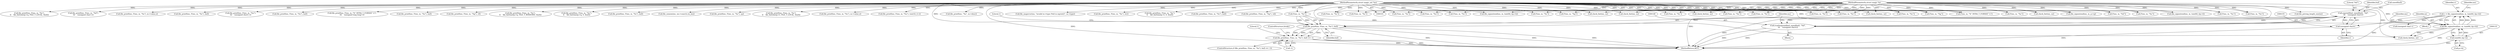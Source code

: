 digraph "0_file_4a284c89d6ef11aca34da65da7d673050a5ea320_5@API" {
"1000149" [label="(Call,snprintf(buf, sizeof(buf), \"%d\",\n\t\t\t    (unsigned char)v))"];
"1000154" [label="(Call,(unsigned char)v)"];
"1000127" [label="(Call,v = file_signextend(ms, m, (uint64_t)p->b))"];
"1000129" [label="(Call,file_signextend(ms, m, (uint64_t)p->b))"];
"1000102" [label="(MethodParameterIn,struct magic_set *ms)"];
"1000103" [label="(MethodParameterIn,struct magic *m)"];
"1000132" [label="(Call,(uint64_t)p->b)"];
"1000147" [label="(Call,(void)snprintf(buf, sizeof(buf), \"%d\",\n\t\t\t    (unsigned char)v))"];
"1000159" [label="(Call,file_printf(ms, F(ms, m, \"%s\"), buf))"];
"1000158" [label="(Call,file_printf(ms, F(ms, m, \"%s\"), buf) == -1)"];
"1000204" [label="(Call,file_signextend(ms, m, (uint64_t)p->h))"];
"1000161" [label="(Call,F(ms, m, \"%s\"))"];
"1000170" [label="(Literal,1)"];
"1000832" [label="(Call,F(ms, m, \"%g\"))"];
"1000149" [label="(Call,snprintf(buf, sizeof(buf), \"%d\",\n\t\t\t    (unsigned char)v))"];
"1000560" [label="(Call,file_pstring_length_size(m))"];
"1000696" [label="(Call,F(ms, m, \"%s\"))"];
"1000153" [label="(Literal,\"%d\")"];
"1000938" [label="(Call,F(ms, m, \"%s\"))"];
"1000444" [label="(Call,F(ms, m, \"%s\"))"];
"1000150" [label="(Identifier,buf)"];
"1000362" [label="(Call,check_fmt(ms, m))"];
"1000795" [label="(Call,check_fmt(ms, m))"];
"1000154" [label="(Call,(unsigned char)v)"];
"1000181" [label="(Call,(unsigned char) v)"];
"1000151" [label="(Call,sizeof(buf))"];
"1000750" [label="(Call,F(ms, m, \"%s\"))"];
"1001009" [label="(Call,file_magerror(ms, \"invalid m->type (%d) in mprint()\", m->type))"];
"1000147" [label="(Call,(void)snprintf(buf, sizeof(buf), \"%d\",\n\t\t\t    (unsigned char)v))"];
"1000385" [label="(Call,F(ms, m, \"%s\"))"];
"1000132" [label="(Call,(uint64_t)p->b)"];
"1000542" [label="(Call,F(ms, m, \"%s\"))"];
"1000603" [label="(Call,F(ms, m, \"%s\"))"];
"1000139" [label="(Identifier,ms)"];
"1000102" [label="(MethodParameterIn,struct magic_set *ms)"];
"1000213" [label="(Call,check_fmt(ms, m))"];
"1000890" [label="(Call,F(ms, m, \"%s\"))"];
"1000165" [label="(Identifier,buf)"];
"1000159" [label="(Call,file_printf(ms, F(ms, m, \"%s\"), buf))"];
"1000141" [label="(Block,)"];
"1000328" [label="(Call,F(ms, m, \"%u\"))"];
"1000289" [label="(Call,check_fmt(ms, m))"];
"1000156" [label="(Identifier,v)"];
"1000177" [label="(Call,F(ms, m, \"%d\"))"];
"1000127" [label="(Call,v = file_signextend(ms, m, (uint64_t)p->b))"];
"1000601" [label="(Call,file_printf(ms, F(ms, m, \"%s\"),\n\t\t    file_fmttime(p->l, 0, tbuf)))"];
"1000982" [label="(Call,file_printf(ms, \"%s\", m->desc))"];
"1000540" [label="(Call,file_printf(ms, F(ms, m, \"%s\"), str))"];
"1000814" [label="(Call,file_printf(ms, F(ms, m, \"%s\"), buf))"];
"1000167" [label="(Literal,1)"];
"1000830" [label="(Call,file_printf(ms, F(ms, m, \"%g\"), vd))"];
"1000632" [label="(Call,file_printf(ms, F(ms, m, \"%s\"),\n\t\t    file_fmttime(p->q, FILE_T_LOCAL, tbuf)))"];
"1000171" [label="(ControlStructure,break;)"];
"1000816" [label="(Call,F(ms, m, \"%s\"))"];
"1000175" [label="(Call,file_printf(ms, F(ms, m, \"%d\"),\n\t\t\t    (unsigned char) v))"];
"1000166" [label="(Call,-1)"];
"1000634" [label="(Call,F(ms, m, \"%s\"))"];
"1000125" [label="(Block,)"];
"1000442" [label="(Call,file_printf(ms, F(ms, m, \"%s\"), m->value.s))"];
"1000160" [label="(Identifier,ms)"];
"1000234" [label="(Call,file_printf(ms, F(ms, m, \"%s\"), buf))"];
"1000766" [label="(Call,F(ms, m, \"%g\"))"];
"1000250" [label="(Call,file_printf(ms, F(ms, m, \"%u\"),\n\t\t\t    (unsigned short) v))"];
"1000310" [label="(Call,file_printf(ms, F(ms, m, \"%s\"), buf))"];
"1000355" [label="(Call,file_signextend(ms, m, p->q))"];
"1000280" [label="(Call,file_signextend(ms, m, (uint64_t)p->l))"];
"1000399" [label="(Call,file_printf(ms, F(ms, m, \"%\" INT64_T_FORMAT \"u\"),\n\t\t\t    (unsigned long long) v))"];
"1000312" [label="(Call,F(ms, m, \"%s\"))"];
"1001022" [label="(MethodReturn,RET)"];
"1000383" [label="(Call,file_printf(ms, F(ms, m, \"%s\"), buf))"];
"1000129" [label="(Call,file_signextend(ms, m, (uint64_t)p->b))"];
"1000401" [label="(Call,F(ms, m, \"%\" INT64_T_FORMAT \"u\"))"];
"1000764" [label="(Call,file_printf(ms, F(ms, m, \"%g\"), vf))"];
"1000694" [label="(Call,file_printf(ms, F(ms, m, \"%s\"),\n\t\t    file_fmttime(p->q, FILE_T_WINDOWS, tbuf)))"];
"1000665" [label="(Call,F(ms, m, \"%s\"))"];
"1000663" [label="(Call,file_printf(ms, F(ms, m, \"%s\"),\n\t\t    file_fmttime(p->q, 0, tbuf)))"];
"1000128" [label="(Identifier,v)"];
"1000748" [label="(Call,file_printf(ms, F(ms, m, \"%s\"), buf))"];
"1000729" [label="(Call,check_fmt(ms, m))"];
"1000138" [label="(Call,check_fmt(ms, m))"];
"1000236" [label="(Call,F(ms, m, \"%s\"))"];
"1000157" [label="(ControlStructure,if (file_printf(ms, F(ms, m, \"%s\"), buf) == -1))"];
"1000158" [label="(Call,file_printf(ms, F(ms, m, \"%s\"), buf) == -1)"];
"1000876" [label="(Call,file_oomem(ms, ms->search.rm_len))"];
"1000888" [label="(Call,file_printf(ms, F(ms, m, \"%s\"), cp))"];
"1000103" [label="(MethodParameterIn,struct magic *m)"];
"1000252" [label="(Call,F(ms, m, \"%u\"))"];
"1000130" [label="(Identifier,ms)"];
"1000134" [label="(Call,p->b)"];
"1000569" [label="(Call,file_printf(ms, F(ms, m, \"%s\"),\n\t\t    file_fmttime(p->l, FILE_T_LOCAL, tbuf)))"];
"1000571" [label="(Call,F(ms, m, \"%s\"))"];
"1000936" [label="(Call,file_printf(ms, F(ms, m, \"%s\"), m->value.s))"];
"1000131" [label="(Identifier,m)"];
"1000326" [label="(Call,file_printf(ms, F(ms, m, \"%u\"), (uint32_t) v))"];
"1000149" -> "1000147"  [label="AST: "];
"1000149" -> "1000154"  [label="CFG: "];
"1000150" -> "1000149"  [label="AST: "];
"1000151" -> "1000149"  [label="AST: "];
"1000153" -> "1000149"  [label="AST: "];
"1000154" -> "1000149"  [label="AST: "];
"1000147" -> "1000149"  [label="CFG: "];
"1000149" -> "1001022"  [label="DDG: "];
"1000149" -> "1000147"  [label="DDG: "];
"1000149" -> "1000147"  [label="DDG: "];
"1000149" -> "1000147"  [label="DDG: "];
"1000154" -> "1000149"  [label="DDG: "];
"1000149" -> "1000159"  [label="DDG: "];
"1000154" -> "1000156"  [label="CFG: "];
"1000155" -> "1000154"  [label="AST: "];
"1000156" -> "1000154"  [label="AST: "];
"1000154" -> "1001022"  [label="DDG: "];
"1000127" -> "1000154"  [label="DDG: "];
"1000127" -> "1000125"  [label="AST: "];
"1000127" -> "1000129"  [label="CFG: "];
"1000128" -> "1000127"  [label="AST: "];
"1000129" -> "1000127"  [label="AST: "];
"1000139" -> "1000127"  [label="CFG: "];
"1000127" -> "1001022"  [label="DDG: "];
"1000129" -> "1000127"  [label="DDG: "];
"1000129" -> "1000127"  [label="DDG: "];
"1000129" -> "1000127"  [label="DDG: "];
"1000127" -> "1000181"  [label="DDG: "];
"1000129" -> "1000132"  [label="CFG: "];
"1000130" -> "1000129"  [label="AST: "];
"1000131" -> "1000129"  [label="AST: "];
"1000132" -> "1000129"  [label="AST: "];
"1000129" -> "1001022"  [label="DDG: "];
"1000102" -> "1000129"  [label="DDG: "];
"1000103" -> "1000129"  [label="DDG: "];
"1000132" -> "1000129"  [label="DDG: "];
"1000129" -> "1000138"  [label="DDG: "];
"1000129" -> "1000138"  [label="DDG: "];
"1000102" -> "1000101"  [label="AST: "];
"1000102" -> "1001022"  [label="DDG: "];
"1000102" -> "1000138"  [label="DDG: "];
"1000102" -> "1000159"  [label="DDG: "];
"1000102" -> "1000161"  [label="DDG: "];
"1000102" -> "1000175"  [label="DDG: "];
"1000102" -> "1000177"  [label="DDG: "];
"1000102" -> "1000204"  [label="DDG: "];
"1000102" -> "1000213"  [label="DDG: "];
"1000102" -> "1000234"  [label="DDG: "];
"1000102" -> "1000236"  [label="DDG: "];
"1000102" -> "1000250"  [label="DDG: "];
"1000102" -> "1000252"  [label="DDG: "];
"1000102" -> "1000280"  [label="DDG: "];
"1000102" -> "1000289"  [label="DDG: "];
"1000102" -> "1000310"  [label="DDG: "];
"1000102" -> "1000312"  [label="DDG: "];
"1000102" -> "1000326"  [label="DDG: "];
"1000102" -> "1000328"  [label="DDG: "];
"1000102" -> "1000355"  [label="DDG: "];
"1000102" -> "1000362"  [label="DDG: "];
"1000102" -> "1000383"  [label="DDG: "];
"1000102" -> "1000385"  [label="DDG: "];
"1000102" -> "1000399"  [label="DDG: "];
"1000102" -> "1000401"  [label="DDG: "];
"1000102" -> "1000442"  [label="DDG: "];
"1000102" -> "1000444"  [label="DDG: "];
"1000102" -> "1000540"  [label="DDG: "];
"1000102" -> "1000542"  [label="DDG: "];
"1000102" -> "1000569"  [label="DDG: "];
"1000102" -> "1000571"  [label="DDG: "];
"1000102" -> "1000601"  [label="DDG: "];
"1000102" -> "1000603"  [label="DDG: "];
"1000102" -> "1000632"  [label="DDG: "];
"1000102" -> "1000634"  [label="DDG: "];
"1000102" -> "1000663"  [label="DDG: "];
"1000102" -> "1000665"  [label="DDG: "];
"1000102" -> "1000694"  [label="DDG: "];
"1000102" -> "1000696"  [label="DDG: "];
"1000102" -> "1000729"  [label="DDG: "];
"1000102" -> "1000748"  [label="DDG: "];
"1000102" -> "1000750"  [label="DDG: "];
"1000102" -> "1000764"  [label="DDG: "];
"1000102" -> "1000766"  [label="DDG: "];
"1000102" -> "1000795"  [label="DDG: "];
"1000102" -> "1000814"  [label="DDG: "];
"1000102" -> "1000816"  [label="DDG: "];
"1000102" -> "1000830"  [label="DDG: "];
"1000102" -> "1000832"  [label="DDG: "];
"1000102" -> "1000876"  [label="DDG: "];
"1000102" -> "1000888"  [label="DDG: "];
"1000102" -> "1000890"  [label="DDG: "];
"1000102" -> "1000936"  [label="DDG: "];
"1000102" -> "1000938"  [label="DDG: "];
"1000102" -> "1000982"  [label="DDG: "];
"1000102" -> "1001009"  [label="DDG: "];
"1000103" -> "1000101"  [label="AST: "];
"1000103" -> "1001022"  [label="DDG: "];
"1000103" -> "1000138"  [label="DDG: "];
"1000103" -> "1000161"  [label="DDG: "];
"1000103" -> "1000177"  [label="DDG: "];
"1000103" -> "1000204"  [label="DDG: "];
"1000103" -> "1000213"  [label="DDG: "];
"1000103" -> "1000236"  [label="DDG: "];
"1000103" -> "1000252"  [label="DDG: "];
"1000103" -> "1000280"  [label="DDG: "];
"1000103" -> "1000289"  [label="DDG: "];
"1000103" -> "1000312"  [label="DDG: "];
"1000103" -> "1000328"  [label="DDG: "];
"1000103" -> "1000355"  [label="DDG: "];
"1000103" -> "1000362"  [label="DDG: "];
"1000103" -> "1000385"  [label="DDG: "];
"1000103" -> "1000401"  [label="DDG: "];
"1000103" -> "1000444"  [label="DDG: "];
"1000103" -> "1000542"  [label="DDG: "];
"1000103" -> "1000560"  [label="DDG: "];
"1000103" -> "1000571"  [label="DDG: "];
"1000103" -> "1000603"  [label="DDG: "];
"1000103" -> "1000634"  [label="DDG: "];
"1000103" -> "1000665"  [label="DDG: "];
"1000103" -> "1000696"  [label="DDG: "];
"1000103" -> "1000729"  [label="DDG: "];
"1000103" -> "1000750"  [label="DDG: "];
"1000103" -> "1000766"  [label="DDG: "];
"1000103" -> "1000795"  [label="DDG: "];
"1000103" -> "1000816"  [label="DDG: "];
"1000103" -> "1000832"  [label="DDG: "];
"1000103" -> "1000890"  [label="DDG: "];
"1000103" -> "1000938"  [label="DDG: "];
"1000132" -> "1000134"  [label="CFG: "];
"1000133" -> "1000132"  [label="AST: "];
"1000134" -> "1000132"  [label="AST: "];
"1000132" -> "1001022"  [label="DDG: "];
"1000147" -> "1000141"  [label="AST: "];
"1000148" -> "1000147"  [label="AST: "];
"1000160" -> "1000147"  [label="CFG: "];
"1000147" -> "1001022"  [label="DDG: "];
"1000147" -> "1001022"  [label="DDG: "];
"1000159" -> "1000158"  [label="AST: "];
"1000159" -> "1000165"  [label="CFG: "];
"1000160" -> "1000159"  [label="AST: "];
"1000161" -> "1000159"  [label="AST: "];
"1000165" -> "1000159"  [label="AST: "];
"1000167" -> "1000159"  [label="CFG: "];
"1000159" -> "1001022"  [label="DDG: "];
"1000159" -> "1001022"  [label="DDG: "];
"1000159" -> "1001022"  [label="DDG: "];
"1000159" -> "1000158"  [label="DDG: "];
"1000159" -> "1000158"  [label="DDG: "];
"1000159" -> "1000158"  [label="DDG: "];
"1000161" -> "1000159"  [label="DDG: "];
"1000161" -> "1000159"  [label="DDG: "];
"1000161" -> "1000159"  [label="DDG: "];
"1000158" -> "1000157"  [label="AST: "];
"1000158" -> "1000166"  [label="CFG: "];
"1000166" -> "1000158"  [label="AST: "];
"1000170" -> "1000158"  [label="CFG: "];
"1000171" -> "1000158"  [label="CFG: "];
"1000158" -> "1001022"  [label="DDG: "];
"1000158" -> "1001022"  [label="DDG: "];
"1000158" -> "1001022"  [label="DDG: "];
"1000166" -> "1000158"  [label="DDG: "];
}
